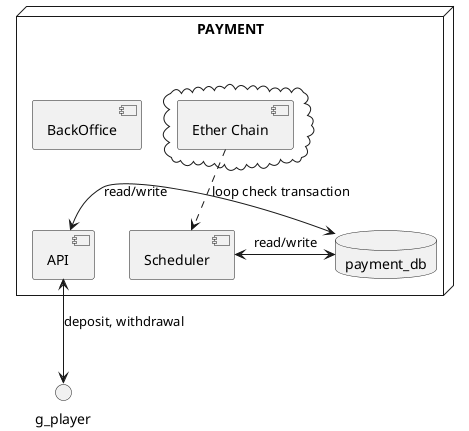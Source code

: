 @startuml

'
node "PAYMENT" {
    [API] as P_Api

    [BackOffice] as g_back_office
    [Scheduler] as P_Scheduler

    database "payment_db" {
    }

    cloud {
      [Ether Chain] as Ether_Chain
    }

    P_Api <-> payment_db : read/write
    P_Scheduler <-> payment_db : read/write
    Ether_Chain ..> P_Scheduler : loop check transaction
}
'

P_Api <--> g_player : deposit, withdrawal


@enduml
